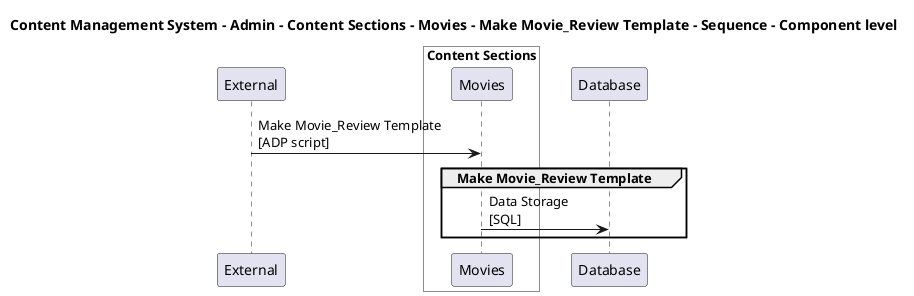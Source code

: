 @startuml

title Content Management System - Admin - Content Sections - Movies - Make Movie_Review Template - Sequence - Component level

participant "External" as C4InterFlow.SoftwareSystems.ExternalSystem

box "Admin" #White
    
box "Content Sections" #White
    participant "Movies" as ContentManagementSystem.SoftwareSystems.Admin.Containers.ContentSections.Components.Movies
end box

end box

participant "Database" as ContentManagementSystem.SoftwareSystems.Database

C4InterFlow.SoftwareSystems.ExternalSystem -> ContentManagementSystem.SoftwareSystems.Admin.Containers.ContentSections.Components.Movies : Make Movie_Review Template\n[ADP script]
group Make Movie_Review Template
ContentManagementSystem.SoftwareSystems.Admin.Containers.ContentSections.Components.Movies -> ContentManagementSystem.SoftwareSystems.Database : Data Storage\n[SQL]
end


@enduml
